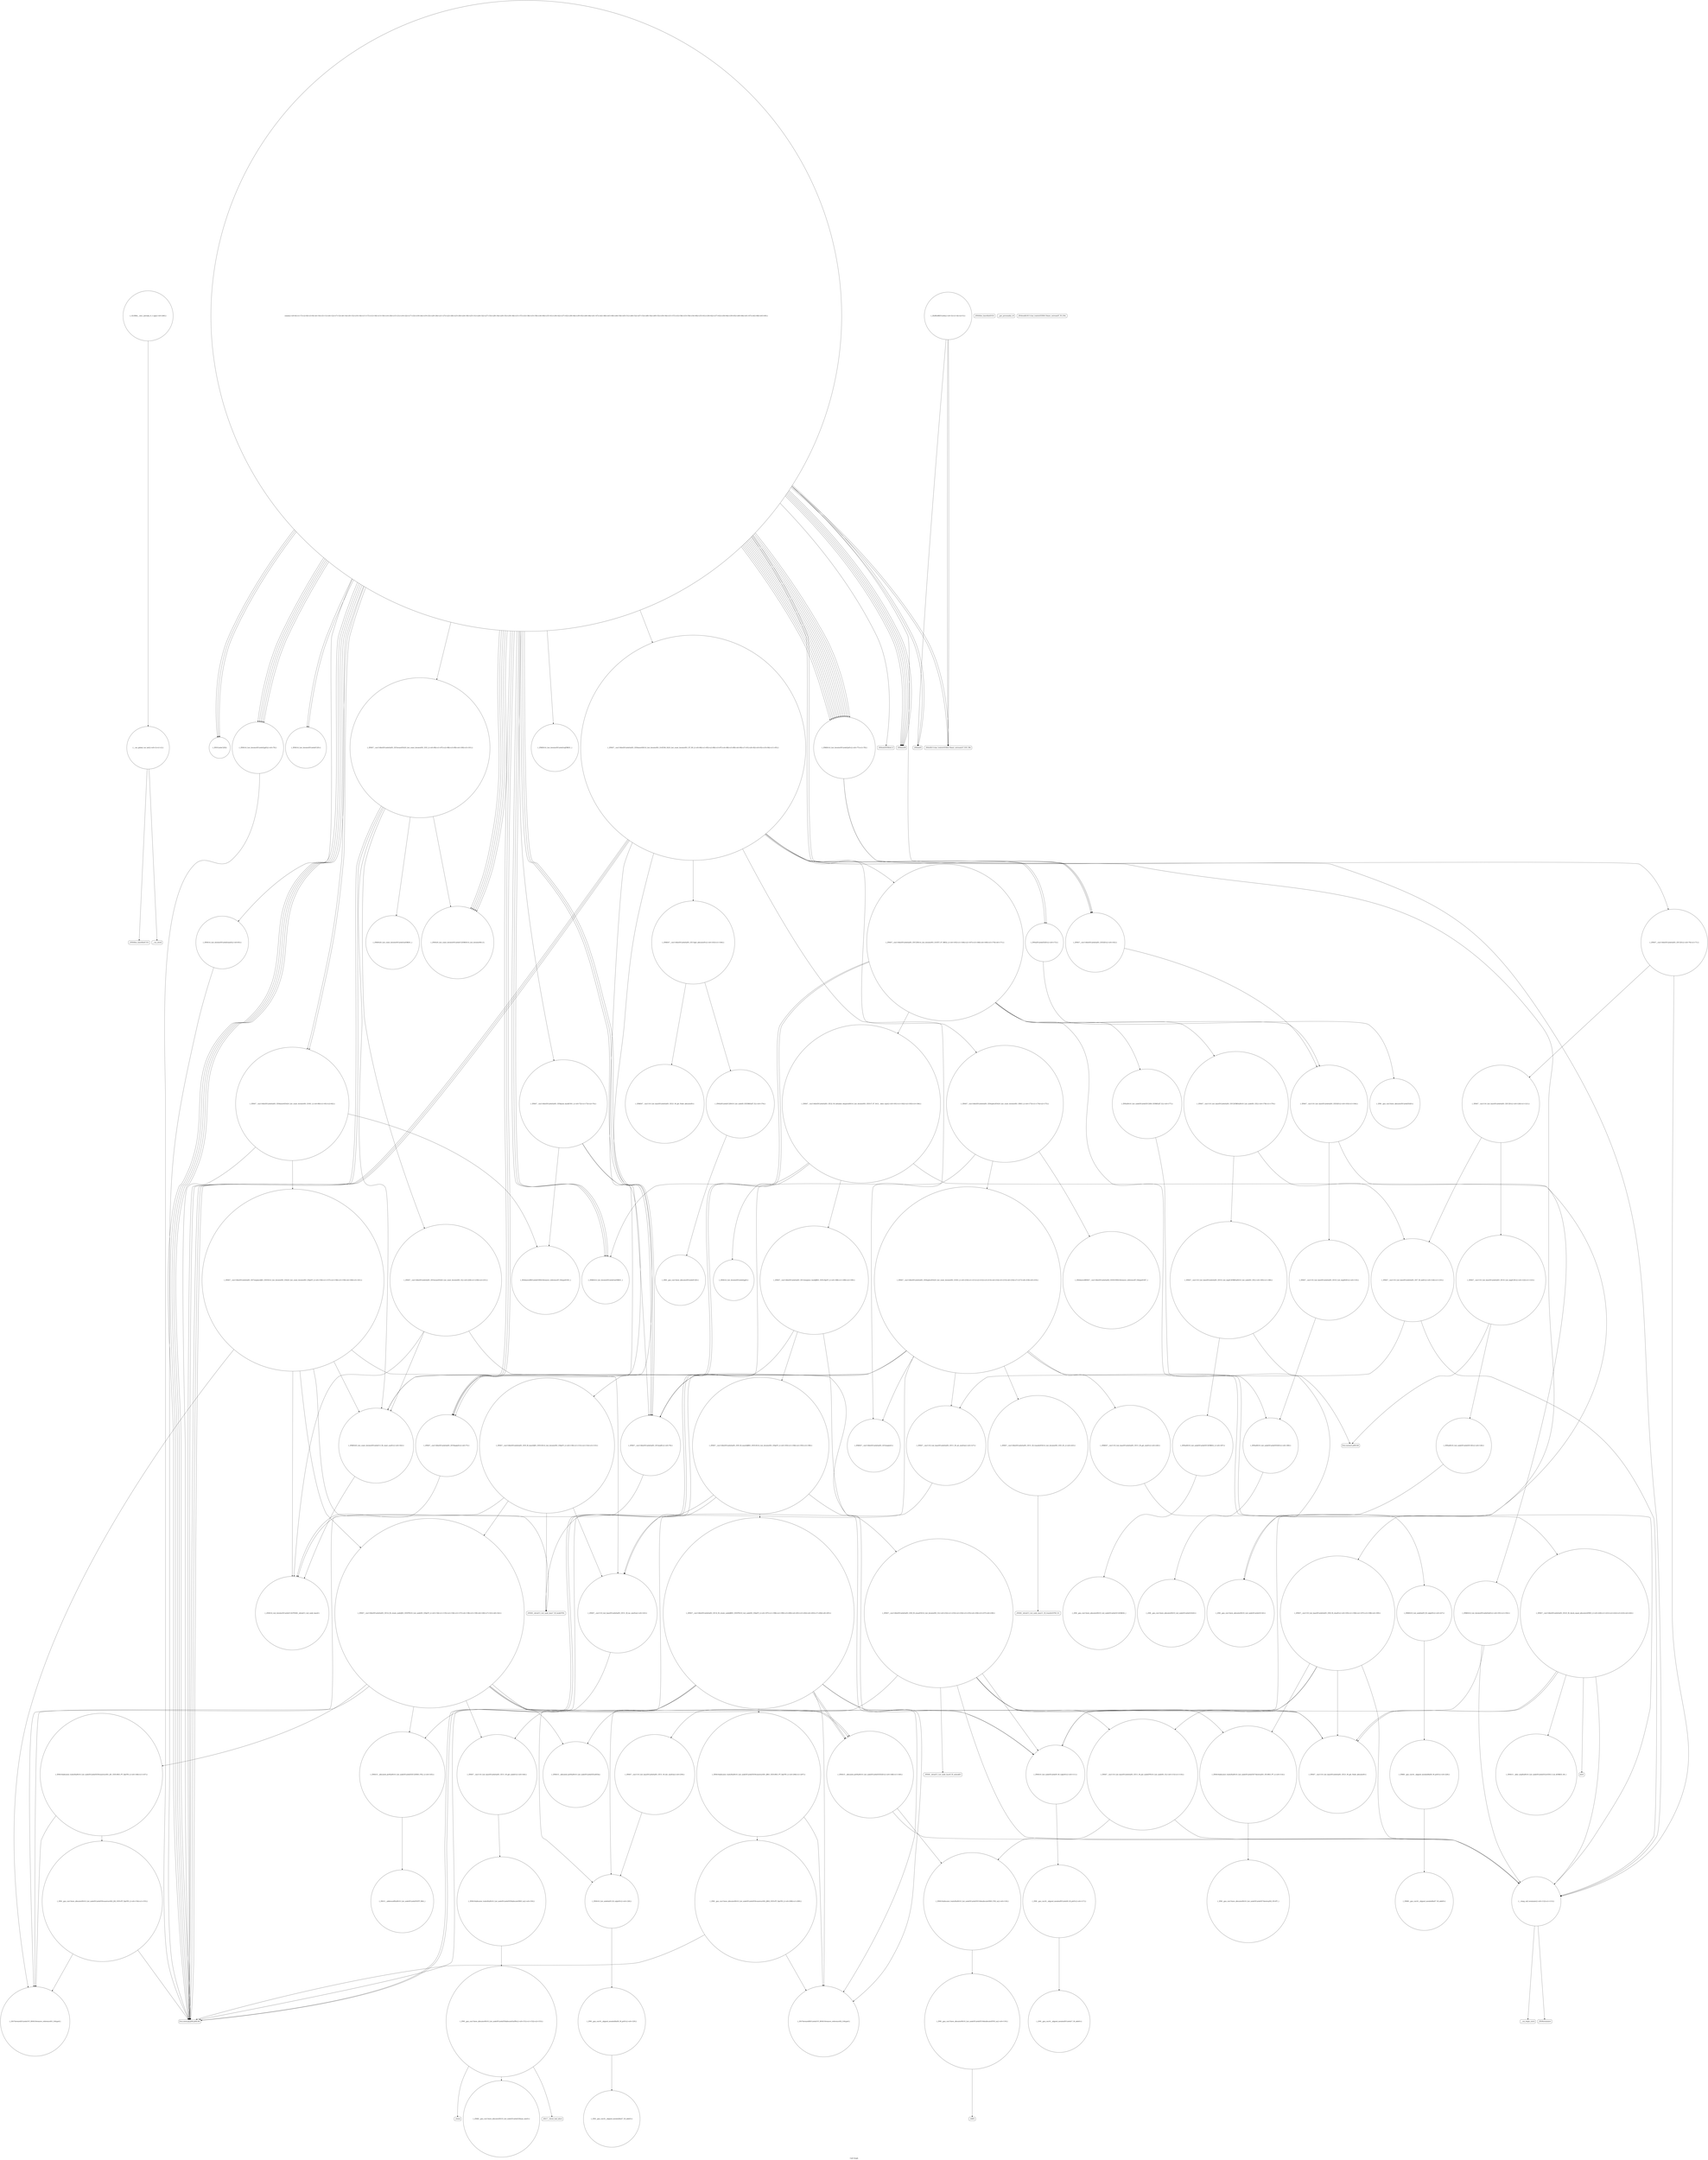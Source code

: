 digraph "Call Graph" {
	label="Call Graph";

	Node0x55a1a5cf7970 [shape=record,shape=circle,label="{__cxx_global_var_init|{<s0>1|<s1>2}}"];
	Node0x55a1a5cf7970:s0 -> Node0x55a1a5cf79f0[color=black];
	Node0x55a1a5cf7970:s1 -> Node0x55a1a5f4bc90[color=black];
	Node0x55a1a5f4f830 [shape=record,shape=circle,label="{_ZNSaISt10_List_nodeI5CardsEEC2ERKS2_|{<s0>187}}"];
	Node0x55a1a5f4f830:s0 -> Node0x55a1a5f4f8b0[color=black];
	Node0x55a1a5f4be90 [shape=record,shape=circle,label="{main|{<s0>6|<s1>7|<s2>8|<s3>9|<s4>10|<s5>11|<s6>12|<s7>13|<s8>14|<s9>15|<s10>16|<s11>17|<s12>18|<s13>19|<s14>20|<s15>21|<s16>22|<s17>23|<s18>24|<s19>25|<s20>26|<s21>27|<s22>28|<s23>29|<s24>30|<s25>31|<s26>32|<s27>33|<s28>34|<s29>35|<s30>36|<s31>37|<s32>38|<s33>39|<s34>40|<s35>41|<s36>42|<s37>43|<s38>44|<s39>45|<s40>46|<s41>47|<s42>48|<s43>49|<s44>50|<s45>51|<s46>52|<s47>53|<s48>54|<s49>55|<s50>56|<s51>57|<s52>58|<s53>59|<s54>60|<s55>61|<s56>62|<s57>63|<s58>64|<s59>65|<s60>66|<s61>67|<s62>68|<s63>69}}"];
	Node0x55a1a5f4be90:s0 -> Node0x55a1a5f4bf10[color=black];
	Node0x55a1a5f4be90:s1 -> Node0x55a1a5f4bf10[color=black];
	Node0x55a1a5f4be90:s2 -> Node0x55a1a5f4bf10[color=black];
	Node0x55a1a5f4be90:s3 -> Node0x55a1a5f4bf10[color=black];
	Node0x55a1a5f4be90:s4 -> Node0x55a1a5f4bf90[color=black];
	Node0x55a1a5f4be90:s5 -> Node0x55a1a5f4c090[color=black];
	Node0x55a1a5f4be90:s6 -> Node0x55a1a5f4c010[color=black];
	Node0x55a1a5f4be90:s7 -> Node0x55a1a5f4bf10[color=black];
	Node0x55a1a5f4be90:s8 -> Node0x55a1a5f4bf10[color=black];
	Node0x55a1a5f4be90:s9 -> Node0x55a1a5f4c190[color=black];
	Node0x55a1a5f4be90:s10 -> Node0x55a1a5f4c190[color=black];
	Node0x55a1a5f4be90:s11 -> Node0x55a1a5f4c210[color=black];
	Node0x55a1a5f4be90:s12 -> Node0x55a1a5f4c290[color=black];
	Node0x55a1a5f4be90:s13 -> Node0x55a1a5f4c390[color=black];
	Node0x55a1a5f4be90:s14 -> Node0x55a1a5f4c310[color=black];
	Node0x55a1a5f4be90:s15 -> Node0x55a1a5f4c410[color=black];
	Node0x55a1a5f4be90:s16 -> Node0x55a1a5f4c290[color=black];
	Node0x55a1a5f4be90:s17 -> Node0x55a1a5f4c490[color=black];
	Node0x55a1a5f4be90:s18 -> Node0x55a1a5f4c590[color=black];
	Node0x55a1a5f4be90:s19 -> Node0x55a1a5f4c410[color=black];
	Node0x55a1a5f4be90:s20 -> Node0x55a1a5f4c410[color=black];
	Node0x55a1a5f4be90:s21 -> Node0x55a1a5f4c090[color=black];
	Node0x55a1a5f4be90:s22 -> Node0x55a1a5f4c510[color=black];
	Node0x55a1a5f4be90:s23 -> Node0x55a1a5f4c410[color=black];
	Node0x55a1a5f4be90:s24 -> Node0x55a1a5f4c490[color=black];
	Node0x55a1a5f4be90:s25 -> Node0x55a1a5f4c910[color=black];
	Node0x55a1a5f4be90:s26 -> Node0x55a1a5f4c410[color=black];
	Node0x55a1a5f4be90:s27 -> Node0x55a1a5f4c490[color=black];
	Node0x55a1a5f4be90:s28 -> Node0x55a1a5f4c290[color=black];
	Node0x55a1a5f4be90:s29 -> Node0x55a1a5f4c390[color=black];
	Node0x55a1a5f4be90:s30 -> Node0x55a1a5f4c310[color=black];
	Node0x55a1a5f4be90:s31 -> Node0x55a1a5f4c410[color=black];
	Node0x55a1a5f4be90:s32 -> Node0x55a1a5f4c410[color=black];
	Node0x55a1a5f4be90:s33 -> Node0x55a1a5f4c590[color=black];
	Node0x55a1a5f4be90:s34 -> Node0x55a1a5f4c410[color=black];
	Node0x55a1a5f4be90:s35 -> Node0x55a1a5f4c090[color=black];
	Node0x55a1a5f4be90:s36 -> Node0x55a1a5f4c510[color=black];
	Node0x55a1a5f4be90:s37 -> Node0x55a1a5f4c410[color=black];
	Node0x55a1a5f4be90:s38 -> Node0x55a1a5f4c410[color=black];
	Node0x55a1a5f4be90:s39 -> Node0x55a1a5f4c610[color=black];
	Node0x55a1a5f4be90:s40 -> Node0x55a1a5f4c690[color=black];
	Node0x55a1a5f4be90:s41 -> Node0x55a1a5f4c410[color=black];
	Node0x55a1a5f4be90:s42 -> Node0x55a1a5f4c490[color=black];
	Node0x55a1a5f4be90:s43 -> Node0x55a1a5f4c210[color=black];
	Node0x55a1a5f4be90:s44 -> Node0x55a1a5f4c590[color=black];
	Node0x55a1a5f4be90:s45 -> Node0x55a1a5f4c290[color=black];
	Node0x55a1a5f4be90:s46 -> Node0x55a1a5f4c290[color=black];
	Node0x55a1a5f4be90:s47 -> Node0x55a1a5f4c710[color=black];
	Node0x55a1a5f4be90:s48 -> Node0x55a1a5f4c590[color=black];
	Node0x55a1a5f4be90:s49 -> Node0x55a1a5f4c590[color=black];
	Node0x55a1a5f4be90:s50 -> Node0x55a1a5f4c790[color=black];
	Node0x55a1a5f4be90:s51 -> Node0x55a1a5f4bd90[color=black];
	Node0x55a1a5f4be90:s52 -> Node0x55a1a5f4be10[color=black];
	Node0x55a1a5f4be90:s53 -> Node0x55a1a5f4bd90[color=black];
	Node0x55a1a5f4be90:s54 -> Node0x55a1a5f4c210[color=black];
	Node0x55a1a5f4be90:s55 -> Node0x55a1a5f4c390[color=black];
	Node0x55a1a5f4be90:s56 -> Node0x55a1a5f4c310[color=black];
	Node0x55a1a5f4be90:s57 -> Node0x55a1a5f4c410[color=black];
	Node0x55a1a5f4be90:s58 -> Node0x55a1a5f4c410[color=black];
	Node0x55a1a5f4be90:s59 -> Node0x55a1a5f4be10[color=black];
	Node0x55a1a5f4be90:s60 -> Node0x55a1a5f4c810[color=black];
	Node0x55a1a5f4be90:s61 -> Node0x55a1a5f4c410[color=black];
	Node0x55a1a5f4be90:s62 -> Node0x55a1a5f4c490[color=black];
	Node0x55a1a5f4be90:s63 -> Node0x55a1a5f4c910[color=black];
	Node0x55a1a5f4d390 [shape=record,shape=circle,label="{_ZNSt7__cxx114listI5CardsSaIS1_EE14_M_create_nodeIJRS1_EEEPSt10_List_nodeIS1_EDpOT_|{<s0>197|<s1>198|<s2>199|<s3>200|<s4>201|<s5>202|<s6>203|<s7>204|<s8>205}}"];
	Node0x55a1a5f4d390:s0 -> Node0x55a1a5f4ea30[color=black];
	Node0x55a1a5f4d390:s1 -> Node0x55a1a5f4cd90[color=black];
	Node0x55a1a5f4d390:s2 -> Node0x55a1a5f4eab0[color=black];
	Node0x55a1a5f4d390:s3 -> Node0x55a1a5f4cb10[color=black];
	Node0x55a1a5f4d390:s4 -> Node0x55a1a5f4d310[color=black];
	Node0x55a1a5f4d390:s5 -> Node0x55a1a5f4d410[color=black];
	Node0x55a1a5f4d390:s6 -> Node0x55a1a5f4ebb0[color=black];
	Node0x55a1a5f4d390:s7 -> Node0x55a1a5f4ec30[color=black];
	Node0x55a1a5f4d390:s8 -> Node0x55a1a5f4ec30[color=black];
	Node0x55a1a5f4c210 [shape=record,shape=circle,label="{_ZNSt7__cxx114listI5CardsSaIS1_EE5beginEv|{<s0>75}}"];
	Node0x55a1a5f4c210:s0 -> Node0x55a1a5f4f030[color=black];
	Node0x55a1a5f4d710 [shape=record,shape=circle,label="{_ZNSt7__cxx114listI5CardsSaIS1_EE11_M_transferESt14_List_iteratorIS1_ES5_S5_|{<s0>225}}"];
	Node0x55a1a5f4d710:s0 -> Node0x55a1a5f4d910[color=black];
	Node0x55a1a5f4c590 [shape=record,shape=circle,label="{_ZNSt20_List_const_iteratorI5CardsEC2ERKSt14_List_iteratorIS0_E}"];
	Node0x55a1a5f4da90 [shape=record,shape=circle,label="{_ZNK9__gnu_cxx16__aligned_membufImE7_M_addrEv}"];
	Node0x55a1a5f4c910 [shape=record,shape=circle,label="{_ZNSt7__cxx114listI5CardsSaIS1_EED2Ev|{<s0>102}}"];
	Node0x55a1a5f4c910:s0 -> Node0x55a1a5f4c990[color=black];
	Node0x55a1a5f4cc90 [shape=record,shape=Mrecord,label="{_ZSt9terminatev}"];
	Node0x55a1a5f4d010 [shape=record,shape=circle,label="{_ZNSt16allocator_traitsISaISt10_List_nodeI5CardsEEE10deallocateERS3_PS2_m|{<s0>118}}"];
	Node0x55a1a5f4d010:s0 -> Node0x55a1a5f4d090[color=black];
	Node0x55a1a5f4e3b0 [shape=record,shape=circle,label="{_ZNSaISt10_List_nodeI5CardsEEC2Ev|{<s0>126}}"];
	Node0x55a1a5f4e3b0:s0 -> Node0x55a1a5f4e4b0[color=black];
	Node0x55a1a5f4e730 [shape=record,shape=circle,label="{_ZNSt7__cxx114listI5CardsSaIS1_EE9_M_insertIJS1_EEEvSt14_List_iteratorIS1_EDpOT_|{<s0>130|<s1>131|<s2>132|<s3>133}}"];
	Node0x55a1a5f4e730:s0 -> Node0x55a1a5f4e8b0[color=black];
	Node0x55a1a5f4e730:s1 -> Node0x55a1a5f4e830[color=black];
	Node0x55a1a5f4e730:s2 -> Node0x55a1a5f4e930[color=black];
	Node0x55a1a5f4e730:s3 -> Node0x55a1a5f4e9b0[color=black];
	Node0x55a1a5f4eab0 [shape=record,shape=circle,label="{_ZNSt15__allocated_ptrISaISt10_List_nodeI5CardsEEEC2ERS3_PS2_|{<s0>145}}"];
	Node0x55a1a5f4eab0:s0 -> Node0x55a1a5f4ef30[color=black];
	Node0x55a1a5f4ee30 [shape=record,shape=Mrecord,label="{_ZSt17__throw_bad_allocv}"];
	Node0x55a1a5f4f1b0 [shape=record,shape=circle,label="{_ZNKSt7__cxx114listI5CardsSaIS1_EE13get_allocatorEv|{<s0>163|<s1>164}}"];
	Node0x55a1a5f4f1b0:s0 -> Node0x55a1a5f4f430[color=black];
	Node0x55a1a5f4f1b0:s1 -> Node0x55a1a5f4f4b0[color=black];
	Node0x55a1a5f4f530 [shape=record,shape=circle,label="{_ZN9__gnu_cxx13new_allocatorI5CardsEC2Ev}"];
	Node0x55a1a5cf79f0 [shape=record,shape=Mrecord,label="{_ZNSt8ios_base4InitC1Ev}"];
	Node0x55a1a5f4f8b0 [shape=record,shape=circle,label="{_ZN9__gnu_cxx13new_allocatorISt10_List_nodeI5CardsEEC2ERKS4_}"];
	Node0x55a1a5f4bf10 [shape=record,shape=Mrecord,label="{_ZNSirsERl}"];
	Node0x55a1a5f4d410 [shape=record,shape=circle,label="{_ZNSt16allocator_traitsISaISt10_List_nodeI5CardsEEE9constructIS1_JRS1_EEEvRS3_PT_DpOT0_|{<s0>206|<s1>207}}"];
	Node0x55a1a5f4d410:s0 -> Node0x55a1a5f4d310[color=black];
	Node0x55a1a5f4d410:s1 -> Node0x55a1a5f4d490[color=black];
	Node0x55a1a5f4c290 [shape=record,shape=Mrecord,label="{llvm.memcpy.p0i8.p0i8.i64}"];
	Node0x55a1a5f4d790 [shape=record,shape=circle,label="{_ZNKSt7__cxx1110_List_baseI5CardsSaIS1_EE11_M_get_sizeEv|{<s0>226}}"];
	Node0x55a1a5f4d790:s0 -> Node0x55a1a5f4d990[color=black];
	Node0x55a1a5f4c610 [shape=record,shape=circle,label="{_ZNKSt14_List_iteratorI5CardsEeqERKS1_}"];
	Node0x55a1a5f4db10 [shape=record,shape=circle,label="{_ZNKSt20_List_const_iteratorI5CardsEneERKS1_}"];
	Node0x55a1a5f4c990 [shape=record,shape=circle,label="{_ZNSt7__cxx1110_List_baseI5CardsSaIS1_EED2Ev|{<s0>103|<s1>104}}"];
	Node0x55a1a5f4c990:s0 -> Node0x55a1a5f4ca10[color=black];
	Node0x55a1a5f4c990:s1 -> Node0x55a1a5f4ca90[color=black];
	Node0x55a1a5f4cd10 [shape=record,shape=circle,label="{_ZNSt16allocator_traitsISaISt10_List_nodeI5CardsEEE7destroyIS1_EEvRS3_PT_|{<s0>114}}"];
	Node0x55a1a5f4cd10:s0 -> Node0x55a1a5f4cf90[color=black];
	Node0x55a1a5f4d090 [shape=record,shape=circle,label="{_ZN9__gnu_cxx13new_allocatorISt10_List_nodeI5CardsEE10deallocateEPS3_m|{<s0>119}}"];
	Node0x55a1a5f4d090:s0 -> Node0x55a1a5f4d110[color=black];
	Node0x55a1a5f4e430 [shape=record,shape=Mrecord,label="{llvm.memset.p0i8.i64}"];
	Node0x55a1a5f4e7b0 [shape=record,shape=circle,label="{_ZSt4moveIR5CardsEONSt16remove_referenceIT_E4typeEOS3_}"];
	Node0x55a1a5f4eb30 [shape=record,shape=circle,label="{_ZNSt16allocator_traitsISaISt10_List_nodeI5CardsEEE9constructIS1_JS1_EEEvRS3_PT_DpOT0_|{<s0>146|<s1>147}}"];
	Node0x55a1a5f4eb30:s0 -> Node0x55a1a5f4e8b0[color=black];
	Node0x55a1a5f4eb30:s1 -> Node0x55a1a5f4efb0[color=black];
	Node0x55a1a5f4eeb0 [shape=record,shape=Mrecord,label="{_Znwm}"];
	Node0x55a1a5f4f230 [shape=record,shape=circle,label="{_ZNSt7__cxx114listI5CardsSaIS1_EEC2ISt14_List_iteratorIS1_EvEET_S7_RKS2_|{<s0>165|<s1>166|<s2>167|<s3>168|<s4>169|<s5>170|<s6>171}}"];
	Node0x55a1a5f4f230:s0 -> Node0x55a1a5f4f5b0[color=black];
	Node0x55a1a5f4f230:s1 -> Node0x55a1a5f4f630[color=black];
	Node0x55a1a5f4f230:s2 -> Node0x55a1a5f4f6b0[color=black];
	Node0x55a1a5f4f230:s3 -> Node0x55a1a5f4c290[color=black];
	Node0x55a1a5f4f230:s4 -> Node0x55a1a5f4c290[color=black];
	Node0x55a1a5f4f230:s5 -> Node0x55a1a5f4f730[color=black];
	Node0x55a1a5f4f230:s6 -> Node0x55a1a5f4c990[color=black];
	Node0x55a1a5f4f5b0 [shape=record,shape=circle,label="{_ZNSaISt10_List_nodeI5CardsEEC2IS0_EERKSaIT_E|{<s0>177}}"];
	Node0x55a1a5f4f5b0:s0 -> Node0x55a1a5f4e4b0[color=black];
	Node0x55a1a5f4bc10 [shape=record,shape=Mrecord,label="{_ZNSt8ios_base4InitD1Ev}"];
	Node0x55a1a5f4f930 [shape=record,shape=circle,label="{_ZNSt7__cxx114listI5CardsSaIS1_EE12emplace_backIJRS1_EEEvDpOT_|{<s0>188|<s1>189|<s2>190}}"];
	Node0x55a1a5f4f930:s0 -> Node0x55a1a5f4c390[color=black];
	Node0x55a1a5f4f930:s1 -> Node0x55a1a5f4d310[color=black];
	Node0x55a1a5f4f930:s2 -> Node0x55a1a5f4fab0[color=black];
	Node0x55a1a5f4bf90 [shape=record,shape=circle,label="{_ZNSt7__cxx114listI5CardsSaIS1_EEC2Ev|{<s0>70|<s1>71}}"];
	Node0x55a1a5f4bf90:s0 -> Node0x55a1a5f4d210[color=black];
	Node0x55a1a5f4bf90:s1 -> Node0x55a1a5f4cb90[color=black];
	Node0x55a1a5f4d490 [shape=record,shape=circle,label="{_ZN9__gnu_cxx13new_allocatorISt10_List_nodeI5CardsEE9constructIS2_JRS2_EEEvPT_DpOT0_|{<s0>208|<s1>209}}"];
	Node0x55a1a5f4d490:s0 -> Node0x55a1a5f4d310[color=black];
	Node0x55a1a5f4d490:s1 -> Node0x55a1a5f4c290[color=black];
	Node0x55a1a5f4c310 [shape=record,shape=circle,label="{_ZNKSt14_List_iteratorI5CardsEneERKS1_}"];
	Node0x55a1a5f4d810 [shape=record,shape=circle,label="{_ZNSt11__alloc_neqISaISt10_List_nodeI5CardsEELb1EE8_S_do_itERKS3_S6_}"];
	Node0x55a1a5f4c690 [shape=record,shape=circle,label="{_ZNSt14_List_iteratorI5CardsEmmEi|{<s0>83}}"];
	Node0x55a1a5f4c690:s0 -> Node0x55a1a5f4c290[color=black];
	Node0x55a1a5f4db90 [shape=record,shape=circle,label="{_ZNSt7__cxx114listI5CardsSaIS1_EE5eraseESt20_List_const_iteratorIS1_E|{<s0>229|<s1>230|<s2>231}}"];
	Node0x55a1a5f4db90:s0 -> Node0x55a1a5f4f030[color=black];
	Node0x55a1a5f4db90:s1 -> Node0x55a1a5f4f130[color=black];
	Node0x55a1a5f4db90:s2 -> Node0x55a1a5f4dc10[color=black];
	Node0x55a1a5f4ca10 [shape=record,shape=circle,label="{_ZNSt7__cxx1110_List_baseI5CardsSaIS1_EE8_M_clearEv|{<s0>105|<s1>106|<s2>107|<s3>108|<s4>109}}"];
	Node0x55a1a5f4ca10:s0 -> Node0x55a1a5f4cb10[color=black];
	Node0x55a1a5f4ca10:s1 -> Node0x55a1a5f4cd90[color=black];
	Node0x55a1a5f4ca10:s2 -> Node0x55a1a5f4cd10[color=black];
	Node0x55a1a5f4ca10:s3 -> Node0x55a1a5f4ce10[color=black];
	Node0x55a1a5f4ca10:s4 -> Node0x55a1a5f4cb90[color=black];
	Node0x55a1a5f4cd90 [shape=record,shape=circle,label="{_ZNSt7__cxx1110_List_baseI5CardsSaIS1_EE21_M_get_Node_allocatorEv}"];
	Node0x55a1a5f4d110 [shape=record,shape=Mrecord,label="{_ZdlPv}"];
	Node0x55a1a5f4e4b0 [shape=record,shape=circle,label="{_ZN9__gnu_cxx13new_allocatorISt10_List_nodeI5CardsEEC2Ev}"];
	Node0x55a1a5f4e830 [shape=record,shape=circle,label="{_ZNSt7__cxx114listI5CardsSaIS1_EE14_M_create_nodeIJS1_EEEPSt10_List_nodeIS1_EDpOT_|{<s0>134|<s1>135|<s2>136|<s3>137|<s4>138|<s5>139|<s6>140|<s7>141|<s8>142}}"];
	Node0x55a1a5f4e830:s0 -> Node0x55a1a5f4ea30[color=black];
	Node0x55a1a5f4e830:s1 -> Node0x55a1a5f4cd90[color=black];
	Node0x55a1a5f4e830:s2 -> Node0x55a1a5f4eab0[color=black];
	Node0x55a1a5f4e830:s3 -> Node0x55a1a5f4cb10[color=black];
	Node0x55a1a5f4e830:s4 -> Node0x55a1a5f4e8b0[color=black];
	Node0x55a1a5f4e830:s5 -> Node0x55a1a5f4eb30[color=black];
	Node0x55a1a5f4e830:s6 -> Node0x55a1a5f4ebb0[color=black];
	Node0x55a1a5f4e830:s7 -> Node0x55a1a5f4ec30[color=black];
	Node0x55a1a5f4e830:s8 -> Node0x55a1a5f4ec30[color=black];
	Node0x55a1a5f4ebb0 [shape=record,shape=circle,label="{_ZNSt15__allocated_ptrISaISt10_List_nodeI5CardsEEEaSEDn}"];
	Node0x55a1a5f4ef30 [shape=record,shape=circle,label="{_ZSt11__addressofISaISt10_List_nodeI5CardsEEEPT_RS4_}"];
	Node0x55a1a5f4f2b0 [shape=record,shape=circle,label="{_ZNSaI5CardsED2Ev|{<s0>172}}"];
	Node0x55a1a5f4f2b0:s0 -> Node0x55a1a5f4d510[color=black];
	Node0x55a1a5f4f630 [shape=record,shape=circle,label="{_ZNSt7__cxx1110_List_baseI5CardsSaIS1_EEC2ERKSaISt10_List_nodeIS1_EE|{<s0>178|<s1>179}}"];
	Node0x55a1a5f4f630:s0 -> Node0x55a1a5f4f7b0[color=black];
	Node0x55a1a5f4f630:s1 -> Node0x55a1a5f4e330[color=black];
	Node0x55a1a5f4bc90 [shape=record,shape=Mrecord,label="{__cxa_atexit}"];
	Node0x55a1a5f4f9b0 [shape=record,shape=circle,label="{_ZNKSt14_List_iteratorI5CardsEdeEv|{<s0>191|<s1>192}}"];
	Node0x55a1a5f4f9b0:s0 -> Node0x55a1a5f4cb10[color=black];
	Node0x55a1a5f4f9b0:s1 -> Node0x55a1a5f4cb90[color=black];
	Node0x55a1a5f4c010 [shape=record,shape=circle,label="{_ZNSt7__cxx114listI5CardsSaIS1_EE9push_backEOS1_|{<s0>72|<s1>73|<s2>74}}"];
	Node0x55a1a5f4c010:s0 -> Node0x55a1a5f4c390[color=black];
	Node0x55a1a5f4c010:s1 -> Node0x55a1a5f4e7b0[color=black];
	Node0x55a1a5f4c010:s2 -> Node0x55a1a5f4e730[color=black];
	Node0x55a1a5f4d510 [shape=record,shape=circle,label="{_ZN9__gnu_cxx13new_allocatorI5CardsED2Ev}"];
	Node0x55a1a5f4c390 [shape=record,shape=circle,label="{_ZNSt7__cxx114listI5CardsSaIS1_EE3endEv|{<s0>76}}"];
	Node0x55a1a5f4c390:s0 -> Node0x55a1a5f4f030[color=black];
	Node0x55a1a5f4d890 [shape=record,shape=Mrecord,label="{abort}"];
	Node0x55a1a5f4c710 [shape=record,shape=circle,label="{_ZNSt7__cxx114listI5CardsSaIS1_EE6insertISt14_List_iteratorIS1_EvEES6_St20_List_const_iteratorIS1_ET_S9_|{<s0>84|<s1>85|<s2>86|<s3>87|<s4>88|<s5>89|<s6>90|<s7>91|<s8>92|<s9>93|<s10>94|<s11>95}}"];
	Node0x55a1a5f4c710:s0 -> Node0x55a1a5f4c290[color=black];
	Node0x55a1a5f4c710:s1 -> Node0x55a1a5f4c290[color=black];
	Node0x55a1a5f4c710:s2 -> Node0x55a1a5f4f1b0[color=black];
	Node0x55a1a5f4c710:s3 -> Node0x55a1a5f4f230[color=black];
	Node0x55a1a5f4c710:s4 -> Node0x55a1a5f4f2b0[color=black];
	Node0x55a1a5f4c710:s5 -> Node0x55a1a5f4f330[color=black];
	Node0x55a1a5f4c710:s6 -> Node0x55a1a5f4c210[color=black];
	Node0x55a1a5f4c710:s7 -> Node0x55a1a5f4c290[color=black];
	Node0x55a1a5f4c710:s8 -> Node0x55a1a5f4f3b0[color=black];
	Node0x55a1a5f4c710:s9 -> Node0x55a1a5f4f2b0[color=black];
	Node0x55a1a5f4c710:s10 -> Node0x55a1a5f4f130[color=black];
	Node0x55a1a5f4c710:s11 -> Node0x55a1a5f4c910[color=black];
	Node0x55a1a5f4dc10 [shape=record,shape=circle,label="{_ZNSt7__cxx114listI5CardsSaIS1_EE8_M_eraseESt14_List_iteratorIS1_E|{<s0>232|<s1>233|<s2>234|<s3>235|<s4>236|<s5>237|<s6>238}}"];
	Node0x55a1a5f4dc10:s0 -> Node0x55a1a5f4dc90[color=black];
	Node0x55a1a5f4dc10:s1 -> Node0x55a1a5f4dd10[color=black];
	Node0x55a1a5f4dc10:s2 -> Node0x55a1a5f4cd90[color=black];
	Node0x55a1a5f4dc10:s3 -> Node0x55a1a5f4cb10[color=black];
	Node0x55a1a5f4dc10:s4 -> Node0x55a1a5f4cd10[color=black];
	Node0x55a1a5f4dc10:s5 -> Node0x55a1a5f4ce10[color=black];
	Node0x55a1a5f4dc10:s6 -> Node0x55a1a5f4cb90[color=black];
	Node0x55a1a5f4ca90 [shape=record,shape=circle,label="{_ZNSt7__cxx1110_List_baseI5CardsSaIS1_EE10_List_implD2Ev|{<s0>110}}"];
	Node0x55a1a5f4ca90:s0 -> Node0x55a1a5f4f6b0[color=black];
	Node0x55a1a5f4ce10 [shape=record,shape=circle,label="{_ZNSt7__cxx1110_List_baseI5CardsSaIS1_EE11_M_put_nodeEPSt10_List_nodeIS1_E|{<s0>115|<s1>116}}"];
	Node0x55a1a5f4ce10:s0 -> Node0x55a1a5f4d010[color=black];
	Node0x55a1a5f4ce10:s1 -> Node0x55a1a5f4cb90[color=black];
	Node0x55a1a5f4d190 [shape=record,shape=circle,label="{_ZN9__gnu_cxx13new_allocatorISt10_List_nodeI5CardsEED2Ev}"];
	Node0x55a1a5f4e530 [shape=record,shape=circle,label="{_ZNSt7__cxx1110_List_baseI5CardsSaIS1_EE11_M_set_sizeEm|{<s0>127}}"];
	Node0x55a1a5f4e530:s0 -> Node0x55a1a5f4e5b0[color=black];
	Node0x55a1a5f4e8b0 [shape=record,shape=circle,label="{_ZSt7forwardI5CardsEOT_RNSt16remove_referenceIS1_E4typeE}"];
	Node0x55a1a5f4ec30 [shape=record,shape=circle,label="{_ZNSt15__allocated_ptrISaISt10_List_nodeI5CardsEEED2Ev|{<s0>148|<s1>149}}"];
	Node0x55a1a5f4ec30:s0 -> Node0x55a1a5f4d010[color=black];
	Node0x55a1a5f4ec30:s1 -> Node0x55a1a5f4cb90[color=black];
	Node0x55a1a5f4efb0 [shape=record,shape=circle,label="{_ZN9__gnu_cxx13new_allocatorISt10_List_nodeI5CardsEE9constructIS2_JS2_EEEvPT_DpOT0_|{<s0>154|<s1>155}}"];
	Node0x55a1a5f4efb0:s0 -> Node0x55a1a5f4e8b0[color=black];
	Node0x55a1a5f4efb0:s1 -> Node0x55a1a5f4c290[color=black];
	Node0x55a1a5f4f330 [shape=record,shape=circle,label="{_ZNKSt7__cxx114listI5CardsSaIS1_EE5emptyEv}"];
	Node0x55a1a5f4f6b0 [shape=record,shape=circle,label="{_ZNSaISt10_List_nodeI5CardsEED2Ev|{<s0>180}}"];
	Node0x55a1a5f4f6b0:s0 -> Node0x55a1a5f4d190[color=black];
	Node0x55a1a5f4bd10 [shape=record,shape=circle,label="{_ZlsRSoRK5Cards|{<s0>3|<s1>4|<s2>5}}"];
	Node0x55a1a5f4bd10:s0 -> Node0x55a1a5f4bd90[color=black];
	Node0x55a1a5f4bd10:s1 -> Node0x55a1a5f4be10[color=black];
	Node0x55a1a5f4bd10:s2 -> Node0x55a1a5f4bd90[color=black];
	Node0x55a1a5f4fa30 [shape=record,shape=circle,label="{_ZNSt14_List_iteratorI5CardsEppEv}"];
	Node0x55a1a5f4c090 [shape=record,shape=circle,label="{_ZN5CardsC2Ell}"];
	Node0x55a1a5f4d590 [shape=record,shape=circle,label="{_ZNSt7__cxx114listI5CardsSaIS1_EE6spliceESt20_List_const_iteratorIS1_EOS3_|{<s0>210|<s1>211|<s2>212|<s3>213|<s4>214|<s5>215|<s6>216|<s7>217|<s8>218|<s9>219}}"];
	Node0x55a1a5f4d590:s0 -> Node0x55a1a5f4f330[color=black];
	Node0x55a1a5f4d590:s1 -> Node0x55a1a5f4d690[color=black];
	Node0x55a1a5f4d590:s2 -> Node0x55a1a5f4f130[color=black];
	Node0x55a1a5f4d590:s3 -> Node0x55a1a5f4c210[color=black];
	Node0x55a1a5f4d590:s4 -> Node0x55a1a5f4c390[color=black];
	Node0x55a1a5f4d590:s5 -> Node0x55a1a5f4d710[color=black];
	Node0x55a1a5f4d590:s6 -> Node0x55a1a5f4d790[color=black];
	Node0x55a1a5f4d590:s7 -> Node0x55a1a5f4e9b0[color=black];
	Node0x55a1a5f4d590:s8 -> Node0x55a1a5f4e530[color=black];
	Node0x55a1a5f4d590:s9 -> Node0x55a1a5f4cb90[color=black];
	Node0x55a1a5f4c410 [shape=record,shape=circle,label="{_ZNKSt14_List_iteratorI5CardsEptEv|{<s0>77|<s1>78}}"];
	Node0x55a1a5f4c410:s0 -> Node0x55a1a5f4cb10[color=black];
	Node0x55a1a5f4c410:s1 -> Node0x55a1a5f4cb90[color=black];
	Node0x55a1a5f4d910 [shape=record,shape=Mrecord,label="{_ZNSt8__detail15_List_node_base11_M_transferEPS0_S1_}"];
	Node0x55a1a5f4c790 [shape=record,shape=circle,label="{_ZNSt7__cxx114listI5CardsSaIS1_EE5eraseESt20_List_const_iteratorIS1_ES5_|{<s0>96|<s1>97|<s2>98|<s3>99|<s4>100|<s5>101}}"];
	Node0x55a1a5f4c790:s0 -> Node0x55a1a5f4db10[color=black];
	Node0x55a1a5f4c790:s1 -> Node0x55a1a5f4c290[color=black];
	Node0x55a1a5f4c790:s2 -> Node0x55a1a5f4db90[color=black];
	Node0x55a1a5f4c790:s3 -> Node0x55a1a5f4c590[color=black];
	Node0x55a1a5f4c790:s4 -> Node0x55a1a5f4c290[color=black];
	Node0x55a1a5f4c790:s5 -> Node0x55a1a5f4f130[color=black];
	Node0x55a1a5f4dc90 [shape=record,shape=circle,label="{_ZNSt7__cxx1110_List_baseI5CardsSaIS1_EE11_M_dec_sizeEm|{<s0>239}}"];
	Node0x55a1a5f4dc90:s0 -> Node0x55a1a5f4e5b0[color=black];
	Node0x55a1a5f4cb10 [shape=record,shape=circle,label="{_ZNSt10_List_nodeI5CardsE9_M_valptrEv|{<s0>111}}"];
	Node0x55a1a5f4cb10:s0 -> Node0x55a1a5f4ce90[color=black];
	Node0x55a1a5f4ce90 [shape=record,shape=circle,label="{_ZN9__gnu_cxx16__aligned_membufI5CardsE6_M_ptrEv|{<s0>117}}"];
	Node0x55a1a5f4ce90:s0 -> Node0x55a1a5f4cf10[color=black];
	Node0x55a1a5f4d210 [shape=record,shape=circle,label="{_ZNSt7__cxx1110_List_baseI5CardsSaIS1_EEC2Ev|{<s0>120|<s1>121}}"];
	Node0x55a1a5f4d210:s0 -> Node0x55a1a5f4d290[color=black];
	Node0x55a1a5f4d210:s1 -> Node0x55a1a5f4e330[color=black];
	Node0x55a1a5f4e5b0 [shape=record,shape=circle,label="{_ZNSt10_List_nodeImE9_M_valptrEv|{<s0>128}}"];
	Node0x55a1a5f4e5b0:s0 -> Node0x55a1a5f4e630[color=black];
	Node0x55a1a5f4e930 [shape=record,shape=Mrecord,label="{_ZNSt8__detail15_List_node_base7_M_hookEPS0_}"];
	Node0x55a1a5f4ecb0 [shape=record,shape=circle,label="{_ZNSt16allocator_traitsISaISt10_List_nodeI5CardsEEE8allocateERS3_m|{<s0>150}}"];
	Node0x55a1a5f4ecb0:s0 -> Node0x55a1a5f4ed30[color=black];
	Node0x55a1a5f4f030 [shape=record,shape=circle,label="{_ZNSt14_List_iteratorI5CardsEC2EPNSt8__detail15_List_node_baseE}"];
	Node0x55a1a5f4f3b0 [shape=record,shape=circle,label="{_ZNSt7__cxx114listI5CardsSaIS1_EE6spliceESt20_List_const_iteratorIS1_ERS3_|{<s0>173|<s1>174|<s2>175}}"];
	Node0x55a1a5f4f3b0:s0 -> Node0x55a1a5f4c290[color=black];
	Node0x55a1a5f4f3b0:s1 -> Node0x55a1a5f4d610[color=black];
	Node0x55a1a5f4f3b0:s2 -> Node0x55a1a5f4d590[color=black];
	Node0x55a1a5f4f730 [shape=record,shape=circle,label="{_ZNSt7__cxx114listI5CardsSaIS1_EE22_M_initialize_dispatchISt14_List_iteratorIS1_EEEvT_S7_St12__false_type|{<s0>181|<s1>182|<s2>183|<s3>184}}"];
	Node0x55a1a5f4f730:s0 -> Node0x55a1a5f4c310[color=black];
	Node0x55a1a5f4f730:s1 -> Node0x55a1a5f4f9b0[color=black];
	Node0x55a1a5f4f730:s2 -> Node0x55a1a5f4f930[color=black];
	Node0x55a1a5f4f730:s3 -> Node0x55a1a5f4fa30[color=black];
	Node0x55a1a5f4bd90 [shape=record,shape=Mrecord,label="{_ZStlsISt11char_traitsIcEERSt13basic_ostreamIcT_ES5_PKc}"];
	Node0x55a1a5f4fab0 [shape=record,shape=circle,label="{_ZNSt7__cxx114listI5CardsSaIS1_EE9_M_insertIJRS1_EEEvSt14_List_iteratorIS1_EDpOT_|{<s0>193|<s1>194|<s2>195|<s3>196}}"];
	Node0x55a1a5f4fab0:s0 -> Node0x55a1a5f4d310[color=black];
	Node0x55a1a5f4fab0:s1 -> Node0x55a1a5f4d390[color=black];
	Node0x55a1a5f4fab0:s2 -> Node0x55a1a5f4e930[color=black];
	Node0x55a1a5f4fab0:s3 -> Node0x55a1a5f4e9b0[color=black];
	Node0x55a1a5f4c110 [shape=record,shape=Mrecord,label="{__gxx_personality_v0}"];
	Node0x55a1a5f4d610 [shape=record,shape=circle,label="{_ZSt4moveIRNSt7__cxx114listI5CardsSaIS2_EEEEONSt16remove_referenceIT_E4typeEOS7_}"];
	Node0x55a1a5f4c490 [shape=record,shape=circle,label="{_ZNSt14_List_iteratorI5CardsEppEi|{<s0>79}}"];
	Node0x55a1a5f4c490:s0 -> Node0x55a1a5f4c290[color=black];
	Node0x55a1a5f4d990 [shape=record,shape=circle,label="{_ZNKSt10_List_nodeImE9_M_valptrEv|{<s0>227}}"];
	Node0x55a1a5f4d990:s0 -> Node0x55a1a5f4da10[color=black];
	Node0x55a1a5f4c810 [shape=record,shape=Mrecord,label="{_ZNSolsEPFRSoS_E}"];
	Node0x55a1a5f4dd10 [shape=record,shape=Mrecord,label="{_ZNSt8__detail15_List_node_base9_M_unhookEv}"];
	Node0x55a1a5f4cb90 [shape=record,shape=circle,label="{__clang_call_terminate|{<s0>112|<s1>113}}"];
	Node0x55a1a5f4cb90:s0 -> Node0x55a1a5f4cc10[color=black];
	Node0x55a1a5f4cb90:s1 -> Node0x55a1a5f4cc90[color=black];
	Node0x55a1a5f4cf10 [shape=record,shape=circle,label="{_ZN9__gnu_cxx16__aligned_membufI5CardsE7_M_addrEv}"];
	Node0x55a1a5f4d290 [shape=record,shape=circle,label="{_ZNSt7__cxx1110_List_baseI5CardsSaIS1_EE10_List_implC2Ev|{<s0>122|<s1>123}}"];
	Node0x55a1a5f4d290:s0 -> Node0x55a1a5f4e3b0[color=black];
	Node0x55a1a5f4d290:s1 -> Node0x55a1a5f4e430[color=black];
	Node0x55a1a5f4e630 [shape=record,shape=circle,label="{_ZN9__gnu_cxx16__aligned_membufImE6_M_ptrEv|{<s0>129}}"];
	Node0x55a1a5f4e630:s0 -> Node0x55a1a5f4e6b0[color=black];
	Node0x55a1a5f4e9b0 [shape=record,shape=circle,label="{_ZNSt7__cxx1110_List_baseI5CardsSaIS1_EE11_M_inc_sizeEm|{<s0>143}}"];
	Node0x55a1a5f4e9b0:s0 -> Node0x55a1a5f4e5b0[color=black];
	Node0x55a1a5f4ed30 [shape=record,shape=circle,label="{_ZN9__gnu_cxx13new_allocatorISt10_List_nodeI5CardsEE8allocateEmPKv|{<s0>151|<s1>152|<s2>153}}"];
	Node0x55a1a5f4ed30:s0 -> Node0x55a1a5f4edb0[color=black];
	Node0x55a1a5f4ed30:s1 -> Node0x55a1a5f4ee30[color=black];
	Node0x55a1a5f4ed30:s2 -> Node0x55a1a5f4eeb0[color=black];
	Node0x55a1a5f4f0b0 [shape=record,shape=circle,label="{_ZNSt7__cxx114listI5CardsSaIS1_EE7emplaceIJS1_EEESt14_List_iteratorIS1_ESt20_List_const_iteratorIS1_EDpOT_|{<s0>156|<s1>157|<s2>158|<s3>159|<s4>160|<s5>161}}"];
	Node0x55a1a5f4f0b0:s0 -> Node0x55a1a5f4e8b0[color=black];
	Node0x55a1a5f4f0b0:s1 -> Node0x55a1a5f4e830[color=black];
	Node0x55a1a5f4f0b0:s2 -> Node0x55a1a5f4f130[color=black];
	Node0x55a1a5f4f0b0:s3 -> Node0x55a1a5f4e930[color=black];
	Node0x55a1a5f4f0b0:s4 -> Node0x55a1a5f4e9b0[color=black];
	Node0x55a1a5f4f0b0:s5 -> Node0x55a1a5f4f030[color=black];
	Node0x55a1a5f4f430 [shape=record,shape=circle,label="{_ZNKSt7__cxx1110_List_baseI5CardsSaIS1_EE21_M_get_Node_allocatorEv}"];
	Node0x55a1a5f4f7b0 [shape=record,shape=circle,label="{_ZNSt7__cxx1110_List_baseI5CardsSaIS1_EE10_List_implC2ERKSaISt10_List_nodeIS1_EE|{<s0>185|<s1>186}}"];
	Node0x55a1a5f4f7b0:s0 -> Node0x55a1a5f4f830[color=black];
	Node0x55a1a5f4f7b0:s1 -> Node0x55a1a5f4e430[color=black];
	Node0x55a1a5f4be10 [shape=record,shape=Mrecord,label="{_ZNSolsEl}"];
	Node0x55a1a5f4d310 [shape=record,shape=circle,label="{_ZSt7forwardIR5CardsEOT_RNSt16remove_referenceIS2_E4typeE}"];
	Node0x55a1a5f4c190 [shape=record,shape=circle,label="{_ZNSt14_List_iteratorI5CardsEC2Ev}"];
	Node0x55a1a5f4d690 [shape=record,shape=circle,label="{_ZNSt7__cxx114listI5CardsSaIS1_EE25_M_check_equal_allocatorsERS3_|{<s0>220|<s1>221|<s2>222|<s3>223|<s4>224}}"];
	Node0x55a1a5f4d690:s0 -> Node0x55a1a5f4cd90[color=black];
	Node0x55a1a5f4d690:s1 -> Node0x55a1a5f4cd90[color=black];
	Node0x55a1a5f4d690:s2 -> Node0x55a1a5f4d810[color=black];
	Node0x55a1a5f4d690:s3 -> Node0x55a1a5f4d890[color=black];
	Node0x55a1a5f4d690:s4 -> Node0x55a1a5f4cb90[color=black];
	Node0x55a1a5f4c510 [shape=record,shape=circle,label="{_ZNSt7__cxx114listI5CardsSaIS1_EE6insertESt20_List_const_iteratorIS1_EOS1_|{<s0>80|<s1>81|<s2>82}}"];
	Node0x55a1a5f4c510:s0 -> Node0x55a1a5f4c290[color=black];
	Node0x55a1a5f4c510:s1 -> Node0x55a1a5f4e7b0[color=black];
	Node0x55a1a5f4c510:s2 -> Node0x55a1a5f4f0b0[color=black];
	Node0x55a1a5f4da10 [shape=record,shape=circle,label="{_ZNK9__gnu_cxx16__aligned_membufImE6_M_ptrEv|{<s0>228}}"];
	Node0x55a1a5f4da10:s0 -> Node0x55a1a5f4da90[color=black];
	Node0x55a1a5f4c890 [shape=record,shape=Mrecord,label="{_ZSt4endlIcSt11char_traitsIcEERSt13basic_ostreamIT_T0_ES6_}"];
	Node0x55a1a5f4dd90 [shape=record,shape=circle,label="{_GLOBAL__sub_I_jbctaka_0_1.cpp|{<s0>240}}"];
	Node0x55a1a5f4dd90:s0 -> Node0x55a1a5cf7970[color=black];
	Node0x55a1a5f4cc10 [shape=record,shape=Mrecord,label="{__cxa_begin_catch}"];
	Node0x55a1a5f4cf90 [shape=record,shape=circle,label="{_ZN9__gnu_cxx13new_allocatorISt10_List_nodeI5CardsEE7destroyIS2_EEvPT_}"];
	Node0x55a1a5f4e330 [shape=record,shape=circle,label="{_ZNSt7__cxx1110_List_baseI5CardsSaIS1_EE7_M_initEv|{<s0>124|<s1>125}}"];
	Node0x55a1a5f4e330:s0 -> Node0x55a1a5f4e530[color=black];
	Node0x55a1a5f4e330:s1 -> Node0x55a1a5f4cb90[color=black];
	Node0x55a1a5f4e6b0 [shape=record,shape=circle,label="{_ZN9__gnu_cxx16__aligned_membufImE7_M_addrEv}"];
	Node0x55a1a5f4ea30 [shape=record,shape=circle,label="{_ZNSt7__cxx1110_List_baseI5CardsSaIS1_EE11_M_get_nodeEv|{<s0>144}}"];
	Node0x55a1a5f4ea30:s0 -> Node0x55a1a5f4ecb0[color=black];
	Node0x55a1a5f4edb0 [shape=record,shape=circle,label="{_ZNK9__gnu_cxx13new_allocatorISt10_List_nodeI5CardsEE8max_sizeEv}"];
	Node0x55a1a5f4f130 [shape=record,shape=circle,label="{_ZNKSt20_List_const_iteratorI5CardsE13_M_const_castEv|{<s0>162}}"];
	Node0x55a1a5f4f130:s0 -> Node0x55a1a5f4f030[color=black];
	Node0x55a1a5f4f4b0 [shape=record,shape=circle,label="{_ZNSaI5CardsEC2ISt10_List_nodeIS_EEERKSaIT_E|{<s0>176}}"];
	Node0x55a1a5f4f4b0:s0 -> Node0x55a1a5f4f530[color=black];
}
